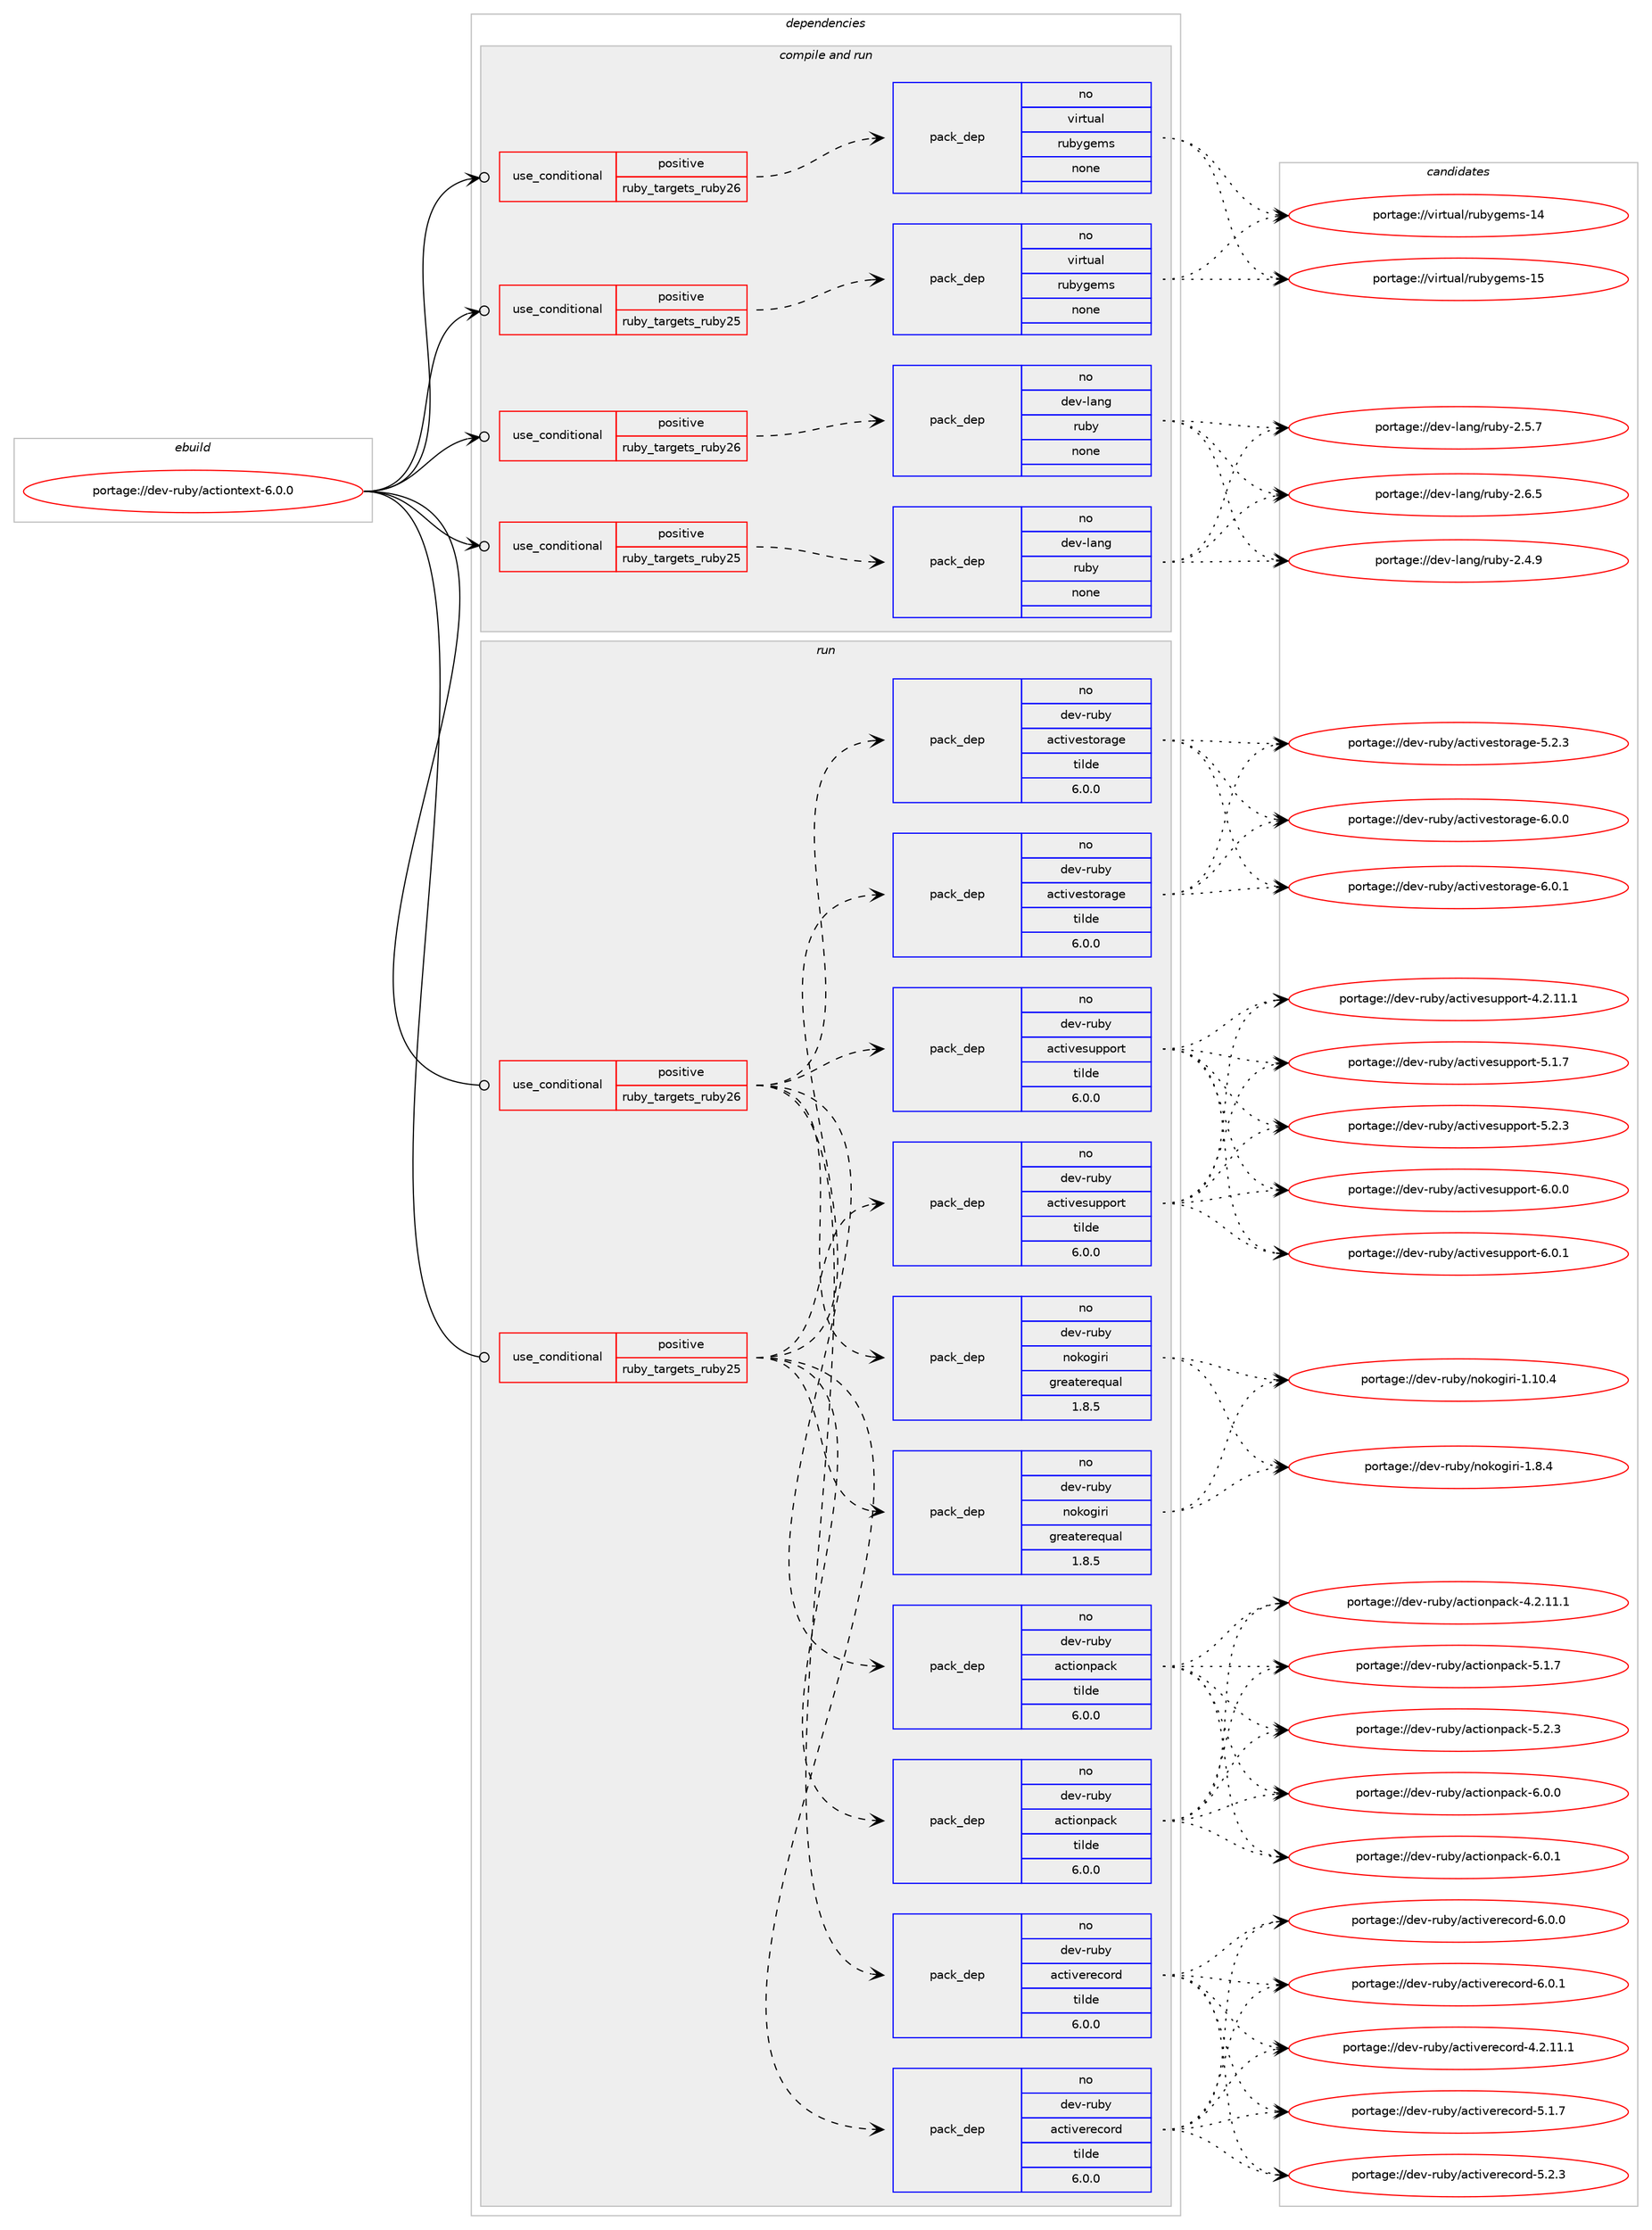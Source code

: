 digraph prolog {

# *************
# Graph options
# *************

newrank=true;
concentrate=true;
compound=true;
graph [rankdir=LR,fontname=Helvetica,fontsize=10,ranksep=1.5];#, ranksep=2.5, nodesep=0.2];
edge  [arrowhead=vee];
node  [fontname=Helvetica,fontsize=10];

# **********
# The ebuild
# **********

subgraph cluster_leftcol {
color=gray;
rank=same;
label=<<i>ebuild</i>>;
id [label="portage://dev-ruby/actiontext-6.0.0", color=red, width=4, href="../dev-ruby/actiontext-6.0.0.svg"];
}

# ****************
# The dependencies
# ****************

subgraph cluster_midcol {
color=gray;
label=<<i>dependencies</i>>;
subgraph cluster_compile {
fillcolor="#eeeeee";
style=filled;
label=<<i>compile</i>>;
}
subgraph cluster_compileandrun {
fillcolor="#eeeeee";
style=filled;
label=<<i>compile and run</i>>;
subgraph cond46284 {
dependency209413 [label=<<TABLE BORDER="0" CELLBORDER="1" CELLSPACING="0" CELLPADDING="4"><TR><TD ROWSPAN="3" CELLPADDING="10">use_conditional</TD></TR><TR><TD>positive</TD></TR><TR><TD>ruby_targets_ruby25</TD></TR></TABLE>>, shape=none, color=red];
subgraph pack159699 {
dependency209414 [label=<<TABLE BORDER="0" CELLBORDER="1" CELLSPACING="0" CELLPADDING="4" WIDTH="220"><TR><TD ROWSPAN="6" CELLPADDING="30">pack_dep</TD></TR><TR><TD WIDTH="110">no</TD></TR><TR><TD>dev-lang</TD></TR><TR><TD>ruby</TD></TR><TR><TD>none</TD></TR><TR><TD></TD></TR></TABLE>>, shape=none, color=blue];
}
dependency209413:e -> dependency209414:w [weight=20,style="dashed",arrowhead="vee"];
}
id:e -> dependency209413:w [weight=20,style="solid",arrowhead="odotvee"];
subgraph cond46285 {
dependency209415 [label=<<TABLE BORDER="0" CELLBORDER="1" CELLSPACING="0" CELLPADDING="4"><TR><TD ROWSPAN="3" CELLPADDING="10">use_conditional</TD></TR><TR><TD>positive</TD></TR><TR><TD>ruby_targets_ruby25</TD></TR></TABLE>>, shape=none, color=red];
subgraph pack159700 {
dependency209416 [label=<<TABLE BORDER="0" CELLBORDER="1" CELLSPACING="0" CELLPADDING="4" WIDTH="220"><TR><TD ROWSPAN="6" CELLPADDING="30">pack_dep</TD></TR><TR><TD WIDTH="110">no</TD></TR><TR><TD>virtual</TD></TR><TR><TD>rubygems</TD></TR><TR><TD>none</TD></TR><TR><TD></TD></TR></TABLE>>, shape=none, color=blue];
}
dependency209415:e -> dependency209416:w [weight=20,style="dashed",arrowhead="vee"];
}
id:e -> dependency209415:w [weight=20,style="solid",arrowhead="odotvee"];
subgraph cond46286 {
dependency209417 [label=<<TABLE BORDER="0" CELLBORDER="1" CELLSPACING="0" CELLPADDING="4"><TR><TD ROWSPAN="3" CELLPADDING="10">use_conditional</TD></TR><TR><TD>positive</TD></TR><TR><TD>ruby_targets_ruby26</TD></TR></TABLE>>, shape=none, color=red];
subgraph pack159701 {
dependency209418 [label=<<TABLE BORDER="0" CELLBORDER="1" CELLSPACING="0" CELLPADDING="4" WIDTH="220"><TR><TD ROWSPAN="6" CELLPADDING="30">pack_dep</TD></TR><TR><TD WIDTH="110">no</TD></TR><TR><TD>dev-lang</TD></TR><TR><TD>ruby</TD></TR><TR><TD>none</TD></TR><TR><TD></TD></TR></TABLE>>, shape=none, color=blue];
}
dependency209417:e -> dependency209418:w [weight=20,style="dashed",arrowhead="vee"];
}
id:e -> dependency209417:w [weight=20,style="solid",arrowhead="odotvee"];
subgraph cond46287 {
dependency209419 [label=<<TABLE BORDER="0" CELLBORDER="1" CELLSPACING="0" CELLPADDING="4"><TR><TD ROWSPAN="3" CELLPADDING="10">use_conditional</TD></TR><TR><TD>positive</TD></TR><TR><TD>ruby_targets_ruby26</TD></TR></TABLE>>, shape=none, color=red];
subgraph pack159702 {
dependency209420 [label=<<TABLE BORDER="0" CELLBORDER="1" CELLSPACING="0" CELLPADDING="4" WIDTH="220"><TR><TD ROWSPAN="6" CELLPADDING="30">pack_dep</TD></TR><TR><TD WIDTH="110">no</TD></TR><TR><TD>virtual</TD></TR><TR><TD>rubygems</TD></TR><TR><TD>none</TD></TR><TR><TD></TD></TR></TABLE>>, shape=none, color=blue];
}
dependency209419:e -> dependency209420:w [weight=20,style="dashed",arrowhead="vee"];
}
id:e -> dependency209419:w [weight=20,style="solid",arrowhead="odotvee"];
}
subgraph cluster_run {
fillcolor="#eeeeee";
style=filled;
label=<<i>run</i>>;
subgraph cond46288 {
dependency209421 [label=<<TABLE BORDER="0" CELLBORDER="1" CELLSPACING="0" CELLPADDING="4"><TR><TD ROWSPAN="3" CELLPADDING="10">use_conditional</TD></TR><TR><TD>positive</TD></TR><TR><TD>ruby_targets_ruby25</TD></TR></TABLE>>, shape=none, color=red];
subgraph pack159703 {
dependency209422 [label=<<TABLE BORDER="0" CELLBORDER="1" CELLSPACING="0" CELLPADDING="4" WIDTH="220"><TR><TD ROWSPAN="6" CELLPADDING="30">pack_dep</TD></TR><TR><TD WIDTH="110">no</TD></TR><TR><TD>dev-ruby</TD></TR><TR><TD>actionpack</TD></TR><TR><TD>tilde</TD></TR><TR><TD>6.0.0</TD></TR></TABLE>>, shape=none, color=blue];
}
dependency209421:e -> dependency209422:w [weight=20,style="dashed",arrowhead="vee"];
subgraph pack159704 {
dependency209423 [label=<<TABLE BORDER="0" CELLBORDER="1" CELLSPACING="0" CELLPADDING="4" WIDTH="220"><TR><TD ROWSPAN="6" CELLPADDING="30">pack_dep</TD></TR><TR><TD WIDTH="110">no</TD></TR><TR><TD>dev-ruby</TD></TR><TR><TD>activerecord</TD></TR><TR><TD>tilde</TD></TR><TR><TD>6.0.0</TD></TR></TABLE>>, shape=none, color=blue];
}
dependency209421:e -> dependency209423:w [weight=20,style="dashed",arrowhead="vee"];
subgraph pack159705 {
dependency209424 [label=<<TABLE BORDER="0" CELLBORDER="1" CELLSPACING="0" CELLPADDING="4" WIDTH="220"><TR><TD ROWSPAN="6" CELLPADDING="30">pack_dep</TD></TR><TR><TD WIDTH="110">no</TD></TR><TR><TD>dev-ruby</TD></TR><TR><TD>activestorage</TD></TR><TR><TD>tilde</TD></TR><TR><TD>6.0.0</TD></TR></TABLE>>, shape=none, color=blue];
}
dependency209421:e -> dependency209424:w [weight=20,style="dashed",arrowhead="vee"];
subgraph pack159706 {
dependency209425 [label=<<TABLE BORDER="0" CELLBORDER="1" CELLSPACING="0" CELLPADDING="4" WIDTH="220"><TR><TD ROWSPAN="6" CELLPADDING="30">pack_dep</TD></TR><TR><TD WIDTH="110">no</TD></TR><TR><TD>dev-ruby</TD></TR><TR><TD>activesupport</TD></TR><TR><TD>tilde</TD></TR><TR><TD>6.0.0</TD></TR></TABLE>>, shape=none, color=blue];
}
dependency209421:e -> dependency209425:w [weight=20,style="dashed",arrowhead="vee"];
subgraph pack159707 {
dependency209426 [label=<<TABLE BORDER="0" CELLBORDER="1" CELLSPACING="0" CELLPADDING="4" WIDTH="220"><TR><TD ROWSPAN="6" CELLPADDING="30">pack_dep</TD></TR><TR><TD WIDTH="110">no</TD></TR><TR><TD>dev-ruby</TD></TR><TR><TD>nokogiri</TD></TR><TR><TD>greaterequal</TD></TR><TR><TD>1.8.5</TD></TR></TABLE>>, shape=none, color=blue];
}
dependency209421:e -> dependency209426:w [weight=20,style="dashed",arrowhead="vee"];
}
id:e -> dependency209421:w [weight=20,style="solid",arrowhead="odot"];
subgraph cond46289 {
dependency209427 [label=<<TABLE BORDER="0" CELLBORDER="1" CELLSPACING="0" CELLPADDING="4"><TR><TD ROWSPAN="3" CELLPADDING="10">use_conditional</TD></TR><TR><TD>positive</TD></TR><TR><TD>ruby_targets_ruby26</TD></TR></TABLE>>, shape=none, color=red];
subgraph pack159708 {
dependency209428 [label=<<TABLE BORDER="0" CELLBORDER="1" CELLSPACING="0" CELLPADDING="4" WIDTH="220"><TR><TD ROWSPAN="6" CELLPADDING="30">pack_dep</TD></TR><TR><TD WIDTH="110">no</TD></TR><TR><TD>dev-ruby</TD></TR><TR><TD>actionpack</TD></TR><TR><TD>tilde</TD></TR><TR><TD>6.0.0</TD></TR></TABLE>>, shape=none, color=blue];
}
dependency209427:e -> dependency209428:w [weight=20,style="dashed",arrowhead="vee"];
subgraph pack159709 {
dependency209429 [label=<<TABLE BORDER="0" CELLBORDER="1" CELLSPACING="0" CELLPADDING="4" WIDTH="220"><TR><TD ROWSPAN="6" CELLPADDING="30">pack_dep</TD></TR><TR><TD WIDTH="110">no</TD></TR><TR><TD>dev-ruby</TD></TR><TR><TD>activerecord</TD></TR><TR><TD>tilde</TD></TR><TR><TD>6.0.0</TD></TR></TABLE>>, shape=none, color=blue];
}
dependency209427:e -> dependency209429:w [weight=20,style="dashed",arrowhead="vee"];
subgraph pack159710 {
dependency209430 [label=<<TABLE BORDER="0" CELLBORDER="1" CELLSPACING="0" CELLPADDING="4" WIDTH="220"><TR><TD ROWSPAN="6" CELLPADDING="30">pack_dep</TD></TR><TR><TD WIDTH="110">no</TD></TR><TR><TD>dev-ruby</TD></TR><TR><TD>activestorage</TD></TR><TR><TD>tilde</TD></TR><TR><TD>6.0.0</TD></TR></TABLE>>, shape=none, color=blue];
}
dependency209427:e -> dependency209430:w [weight=20,style="dashed",arrowhead="vee"];
subgraph pack159711 {
dependency209431 [label=<<TABLE BORDER="0" CELLBORDER="1" CELLSPACING="0" CELLPADDING="4" WIDTH="220"><TR><TD ROWSPAN="6" CELLPADDING="30">pack_dep</TD></TR><TR><TD WIDTH="110">no</TD></TR><TR><TD>dev-ruby</TD></TR><TR><TD>activesupport</TD></TR><TR><TD>tilde</TD></TR><TR><TD>6.0.0</TD></TR></TABLE>>, shape=none, color=blue];
}
dependency209427:e -> dependency209431:w [weight=20,style="dashed",arrowhead="vee"];
subgraph pack159712 {
dependency209432 [label=<<TABLE BORDER="0" CELLBORDER="1" CELLSPACING="0" CELLPADDING="4" WIDTH="220"><TR><TD ROWSPAN="6" CELLPADDING="30">pack_dep</TD></TR><TR><TD WIDTH="110">no</TD></TR><TR><TD>dev-ruby</TD></TR><TR><TD>nokogiri</TD></TR><TR><TD>greaterequal</TD></TR><TR><TD>1.8.5</TD></TR></TABLE>>, shape=none, color=blue];
}
dependency209427:e -> dependency209432:w [weight=20,style="dashed",arrowhead="vee"];
}
id:e -> dependency209427:w [weight=20,style="solid",arrowhead="odot"];
}
}

# **************
# The candidates
# **************

subgraph cluster_choices {
rank=same;
color=gray;
label=<<i>candidates</i>>;

subgraph choice159699 {
color=black;
nodesep=1;
choiceportage10010111845108971101034711411798121455046524657 [label="portage://dev-lang/ruby-2.4.9", color=red, width=4,href="../dev-lang/ruby-2.4.9.svg"];
choiceportage10010111845108971101034711411798121455046534655 [label="portage://dev-lang/ruby-2.5.7", color=red, width=4,href="../dev-lang/ruby-2.5.7.svg"];
choiceportage10010111845108971101034711411798121455046544653 [label="portage://dev-lang/ruby-2.6.5", color=red, width=4,href="../dev-lang/ruby-2.6.5.svg"];
dependency209414:e -> choiceportage10010111845108971101034711411798121455046524657:w [style=dotted,weight="100"];
dependency209414:e -> choiceportage10010111845108971101034711411798121455046534655:w [style=dotted,weight="100"];
dependency209414:e -> choiceportage10010111845108971101034711411798121455046544653:w [style=dotted,weight="100"];
}
subgraph choice159700 {
color=black;
nodesep=1;
choiceportage118105114116117971084711411798121103101109115454952 [label="portage://virtual/rubygems-14", color=red, width=4,href="../virtual/rubygems-14.svg"];
choiceportage118105114116117971084711411798121103101109115454953 [label="portage://virtual/rubygems-15", color=red, width=4,href="../virtual/rubygems-15.svg"];
dependency209416:e -> choiceportage118105114116117971084711411798121103101109115454952:w [style=dotted,weight="100"];
dependency209416:e -> choiceportage118105114116117971084711411798121103101109115454953:w [style=dotted,weight="100"];
}
subgraph choice159701 {
color=black;
nodesep=1;
choiceportage10010111845108971101034711411798121455046524657 [label="portage://dev-lang/ruby-2.4.9", color=red, width=4,href="../dev-lang/ruby-2.4.9.svg"];
choiceportage10010111845108971101034711411798121455046534655 [label="portage://dev-lang/ruby-2.5.7", color=red, width=4,href="../dev-lang/ruby-2.5.7.svg"];
choiceportage10010111845108971101034711411798121455046544653 [label="portage://dev-lang/ruby-2.6.5", color=red, width=4,href="../dev-lang/ruby-2.6.5.svg"];
dependency209418:e -> choiceportage10010111845108971101034711411798121455046524657:w [style=dotted,weight="100"];
dependency209418:e -> choiceportage10010111845108971101034711411798121455046534655:w [style=dotted,weight="100"];
dependency209418:e -> choiceportage10010111845108971101034711411798121455046544653:w [style=dotted,weight="100"];
}
subgraph choice159702 {
color=black;
nodesep=1;
choiceportage118105114116117971084711411798121103101109115454952 [label="portage://virtual/rubygems-14", color=red, width=4,href="../virtual/rubygems-14.svg"];
choiceportage118105114116117971084711411798121103101109115454953 [label="portage://virtual/rubygems-15", color=red, width=4,href="../virtual/rubygems-15.svg"];
dependency209420:e -> choiceportage118105114116117971084711411798121103101109115454952:w [style=dotted,weight="100"];
dependency209420:e -> choiceportage118105114116117971084711411798121103101109115454953:w [style=dotted,weight="100"];
}
subgraph choice159703 {
color=black;
nodesep=1;
choiceportage10010111845114117981214797991161051111101129799107455246504649494649 [label="portage://dev-ruby/actionpack-4.2.11.1", color=red, width=4,href="../dev-ruby/actionpack-4.2.11.1.svg"];
choiceportage10010111845114117981214797991161051111101129799107455346494655 [label="portage://dev-ruby/actionpack-5.1.7", color=red, width=4,href="../dev-ruby/actionpack-5.1.7.svg"];
choiceportage10010111845114117981214797991161051111101129799107455346504651 [label="portage://dev-ruby/actionpack-5.2.3", color=red, width=4,href="../dev-ruby/actionpack-5.2.3.svg"];
choiceportage10010111845114117981214797991161051111101129799107455446484648 [label="portage://dev-ruby/actionpack-6.0.0", color=red, width=4,href="../dev-ruby/actionpack-6.0.0.svg"];
choiceportage10010111845114117981214797991161051111101129799107455446484649 [label="portage://dev-ruby/actionpack-6.0.1", color=red, width=4,href="../dev-ruby/actionpack-6.0.1.svg"];
dependency209422:e -> choiceportage10010111845114117981214797991161051111101129799107455246504649494649:w [style=dotted,weight="100"];
dependency209422:e -> choiceportage10010111845114117981214797991161051111101129799107455346494655:w [style=dotted,weight="100"];
dependency209422:e -> choiceportage10010111845114117981214797991161051111101129799107455346504651:w [style=dotted,weight="100"];
dependency209422:e -> choiceportage10010111845114117981214797991161051111101129799107455446484648:w [style=dotted,weight="100"];
dependency209422:e -> choiceportage10010111845114117981214797991161051111101129799107455446484649:w [style=dotted,weight="100"];
}
subgraph choice159704 {
color=black;
nodesep=1;
choiceportage100101118451141179812147979911610511810111410199111114100455246504649494649 [label="portage://dev-ruby/activerecord-4.2.11.1", color=red, width=4,href="../dev-ruby/activerecord-4.2.11.1.svg"];
choiceportage100101118451141179812147979911610511810111410199111114100455346494655 [label="portage://dev-ruby/activerecord-5.1.7", color=red, width=4,href="../dev-ruby/activerecord-5.1.7.svg"];
choiceportage100101118451141179812147979911610511810111410199111114100455346504651 [label="portage://dev-ruby/activerecord-5.2.3", color=red, width=4,href="../dev-ruby/activerecord-5.2.3.svg"];
choiceportage100101118451141179812147979911610511810111410199111114100455446484648 [label="portage://dev-ruby/activerecord-6.0.0", color=red, width=4,href="../dev-ruby/activerecord-6.0.0.svg"];
choiceportage100101118451141179812147979911610511810111410199111114100455446484649 [label="portage://dev-ruby/activerecord-6.0.1", color=red, width=4,href="../dev-ruby/activerecord-6.0.1.svg"];
dependency209423:e -> choiceportage100101118451141179812147979911610511810111410199111114100455246504649494649:w [style=dotted,weight="100"];
dependency209423:e -> choiceportage100101118451141179812147979911610511810111410199111114100455346494655:w [style=dotted,weight="100"];
dependency209423:e -> choiceportage100101118451141179812147979911610511810111410199111114100455346504651:w [style=dotted,weight="100"];
dependency209423:e -> choiceportage100101118451141179812147979911610511810111410199111114100455446484648:w [style=dotted,weight="100"];
dependency209423:e -> choiceportage100101118451141179812147979911610511810111410199111114100455446484649:w [style=dotted,weight="100"];
}
subgraph choice159705 {
color=black;
nodesep=1;
choiceportage100101118451141179812147979911610511810111511611111497103101455346504651 [label="portage://dev-ruby/activestorage-5.2.3", color=red, width=4,href="../dev-ruby/activestorage-5.2.3.svg"];
choiceportage100101118451141179812147979911610511810111511611111497103101455446484648 [label="portage://dev-ruby/activestorage-6.0.0", color=red, width=4,href="../dev-ruby/activestorage-6.0.0.svg"];
choiceportage100101118451141179812147979911610511810111511611111497103101455446484649 [label="portage://dev-ruby/activestorage-6.0.1", color=red, width=4,href="../dev-ruby/activestorage-6.0.1.svg"];
dependency209424:e -> choiceportage100101118451141179812147979911610511810111511611111497103101455346504651:w [style=dotted,weight="100"];
dependency209424:e -> choiceportage100101118451141179812147979911610511810111511611111497103101455446484648:w [style=dotted,weight="100"];
dependency209424:e -> choiceportage100101118451141179812147979911610511810111511611111497103101455446484649:w [style=dotted,weight="100"];
}
subgraph choice159706 {
color=black;
nodesep=1;
choiceportage1001011184511411798121479799116105118101115117112112111114116455246504649494649 [label="portage://dev-ruby/activesupport-4.2.11.1", color=red, width=4,href="../dev-ruby/activesupport-4.2.11.1.svg"];
choiceportage1001011184511411798121479799116105118101115117112112111114116455346494655 [label="portage://dev-ruby/activesupport-5.1.7", color=red, width=4,href="../dev-ruby/activesupport-5.1.7.svg"];
choiceportage1001011184511411798121479799116105118101115117112112111114116455346504651 [label="portage://dev-ruby/activesupport-5.2.3", color=red, width=4,href="../dev-ruby/activesupport-5.2.3.svg"];
choiceportage1001011184511411798121479799116105118101115117112112111114116455446484648 [label="portage://dev-ruby/activesupport-6.0.0", color=red, width=4,href="../dev-ruby/activesupport-6.0.0.svg"];
choiceportage1001011184511411798121479799116105118101115117112112111114116455446484649 [label="portage://dev-ruby/activesupport-6.0.1", color=red, width=4,href="../dev-ruby/activesupport-6.0.1.svg"];
dependency209425:e -> choiceportage1001011184511411798121479799116105118101115117112112111114116455246504649494649:w [style=dotted,weight="100"];
dependency209425:e -> choiceportage1001011184511411798121479799116105118101115117112112111114116455346494655:w [style=dotted,weight="100"];
dependency209425:e -> choiceportage1001011184511411798121479799116105118101115117112112111114116455346504651:w [style=dotted,weight="100"];
dependency209425:e -> choiceportage1001011184511411798121479799116105118101115117112112111114116455446484648:w [style=dotted,weight="100"];
dependency209425:e -> choiceportage1001011184511411798121479799116105118101115117112112111114116455446484649:w [style=dotted,weight="100"];
}
subgraph choice159707 {
color=black;
nodesep=1;
choiceportage10010111845114117981214711011110711110310511410545494649484652 [label="portage://dev-ruby/nokogiri-1.10.4", color=red, width=4,href="../dev-ruby/nokogiri-1.10.4.svg"];
choiceportage100101118451141179812147110111107111103105114105454946564652 [label="portage://dev-ruby/nokogiri-1.8.4", color=red, width=4,href="../dev-ruby/nokogiri-1.8.4.svg"];
dependency209426:e -> choiceportage10010111845114117981214711011110711110310511410545494649484652:w [style=dotted,weight="100"];
dependency209426:e -> choiceportage100101118451141179812147110111107111103105114105454946564652:w [style=dotted,weight="100"];
}
subgraph choice159708 {
color=black;
nodesep=1;
choiceportage10010111845114117981214797991161051111101129799107455246504649494649 [label="portage://dev-ruby/actionpack-4.2.11.1", color=red, width=4,href="../dev-ruby/actionpack-4.2.11.1.svg"];
choiceportage10010111845114117981214797991161051111101129799107455346494655 [label="portage://dev-ruby/actionpack-5.1.7", color=red, width=4,href="../dev-ruby/actionpack-5.1.7.svg"];
choiceportage10010111845114117981214797991161051111101129799107455346504651 [label="portage://dev-ruby/actionpack-5.2.3", color=red, width=4,href="../dev-ruby/actionpack-5.2.3.svg"];
choiceportage10010111845114117981214797991161051111101129799107455446484648 [label="portage://dev-ruby/actionpack-6.0.0", color=red, width=4,href="../dev-ruby/actionpack-6.0.0.svg"];
choiceportage10010111845114117981214797991161051111101129799107455446484649 [label="portage://dev-ruby/actionpack-6.0.1", color=red, width=4,href="../dev-ruby/actionpack-6.0.1.svg"];
dependency209428:e -> choiceportage10010111845114117981214797991161051111101129799107455246504649494649:w [style=dotted,weight="100"];
dependency209428:e -> choiceportage10010111845114117981214797991161051111101129799107455346494655:w [style=dotted,weight="100"];
dependency209428:e -> choiceportage10010111845114117981214797991161051111101129799107455346504651:w [style=dotted,weight="100"];
dependency209428:e -> choiceportage10010111845114117981214797991161051111101129799107455446484648:w [style=dotted,weight="100"];
dependency209428:e -> choiceportage10010111845114117981214797991161051111101129799107455446484649:w [style=dotted,weight="100"];
}
subgraph choice159709 {
color=black;
nodesep=1;
choiceportage100101118451141179812147979911610511810111410199111114100455246504649494649 [label="portage://dev-ruby/activerecord-4.2.11.1", color=red, width=4,href="../dev-ruby/activerecord-4.2.11.1.svg"];
choiceportage100101118451141179812147979911610511810111410199111114100455346494655 [label="portage://dev-ruby/activerecord-5.1.7", color=red, width=4,href="../dev-ruby/activerecord-5.1.7.svg"];
choiceportage100101118451141179812147979911610511810111410199111114100455346504651 [label="portage://dev-ruby/activerecord-5.2.3", color=red, width=4,href="../dev-ruby/activerecord-5.2.3.svg"];
choiceportage100101118451141179812147979911610511810111410199111114100455446484648 [label="portage://dev-ruby/activerecord-6.0.0", color=red, width=4,href="../dev-ruby/activerecord-6.0.0.svg"];
choiceportage100101118451141179812147979911610511810111410199111114100455446484649 [label="portage://dev-ruby/activerecord-6.0.1", color=red, width=4,href="../dev-ruby/activerecord-6.0.1.svg"];
dependency209429:e -> choiceportage100101118451141179812147979911610511810111410199111114100455246504649494649:w [style=dotted,weight="100"];
dependency209429:e -> choiceportage100101118451141179812147979911610511810111410199111114100455346494655:w [style=dotted,weight="100"];
dependency209429:e -> choiceportage100101118451141179812147979911610511810111410199111114100455346504651:w [style=dotted,weight="100"];
dependency209429:e -> choiceportage100101118451141179812147979911610511810111410199111114100455446484648:w [style=dotted,weight="100"];
dependency209429:e -> choiceportage100101118451141179812147979911610511810111410199111114100455446484649:w [style=dotted,weight="100"];
}
subgraph choice159710 {
color=black;
nodesep=1;
choiceportage100101118451141179812147979911610511810111511611111497103101455346504651 [label="portage://dev-ruby/activestorage-5.2.3", color=red, width=4,href="../dev-ruby/activestorage-5.2.3.svg"];
choiceportage100101118451141179812147979911610511810111511611111497103101455446484648 [label="portage://dev-ruby/activestorage-6.0.0", color=red, width=4,href="../dev-ruby/activestorage-6.0.0.svg"];
choiceportage100101118451141179812147979911610511810111511611111497103101455446484649 [label="portage://dev-ruby/activestorage-6.0.1", color=red, width=4,href="../dev-ruby/activestorage-6.0.1.svg"];
dependency209430:e -> choiceportage100101118451141179812147979911610511810111511611111497103101455346504651:w [style=dotted,weight="100"];
dependency209430:e -> choiceportage100101118451141179812147979911610511810111511611111497103101455446484648:w [style=dotted,weight="100"];
dependency209430:e -> choiceportage100101118451141179812147979911610511810111511611111497103101455446484649:w [style=dotted,weight="100"];
}
subgraph choice159711 {
color=black;
nodesep=1;
choiceportage1001011184511411798121479799116105118101115117112112111114116455246504649494649 [label="portage://dev-ruby/activesupport-4.2.11.1", color=red, width=4,href="../dev-ruby/activesupport-4.2.11.1.svg"];
choiceportage1001011184511411798121479799116105118101115117112112111114116455346494655 [label="portage://dev-ruby/activesupport-5.1.7", color=red, width=4,href="../dev-ruby/activesupport-5.1.7.svg"];
choiceportage1001011184511411798121479799116105118101115117112112111114116455346504651 [label="portage://dev-ruby/activesupport-5.2.3", color=red, width=4,href="../dev-ruby/activesupport-5.2.3.svg"];
choiceportage1001011184511411798121479799116105118101115117112112111114116455446484648 [label="portage://dev-ruby/activesupport-6.0.0", color=red, width=4,href="../dev-ruby/activesupport-6.0.0.svg"];
choiceportage1001011184511411798121479799116105118101115117112112111114116455446484649 [label="portage://dev-ruby/activesupport-6.0.1", color=red, width=4,href="../dev-ruby/activesupport-6.0.1.svg"];
dependency209431:e -> choiceportage1001011184511411798121479799116105118101115117112112111114116455246504649494649:w [style=dotted,weight="100"];
dependency209431:e -> choiceportage1001011184511411798121479799116105118101115117112112111114116455346494655:w [style=dotted,weight="100"];
dependency209431:e -> choiceportage1001011184511411798121479799116105118101115117112112111114116455346504651:w [style=dotted,weight="100"];
dependency209431:e -> choiceportage1001011184511411798121479799116105118101115117112112111114116455446484648:w [style=dotted,weight="100"];
dependency209431:e -> choiceportage1001011184511411798121479799116105118101115117112112111114116455446484649:w [style=dotted,weight="100"];
}
subgraph choice159712 {
color=black;
nodesep=1;
choiceportage10010111845114117981214711011110711110310511410545494649484652 [label="portage://dev-ruby/nokogiri-1.10.4", color=red, width=4,href="../dev-ruby/nokogiri-1.10.4.svg"];
choiceportage100101118451141179812147110111107111103105114105454946564652 [label="portage://dev-ruby/nokogiri-1.8.4", color=red, width=4,href="../dev-ruby/nokogiri-1.8.4.svg"];
dependency209432:e -> choiceportage10010111845114117981214711011110711110310511410545494649484652:w [style=dotted,weight="100"];
dependency209432:e -> choiceportage100101118451141179812147110111107111103105114105454946564652:w [style=dotted,weight="100"];
}
}

}
